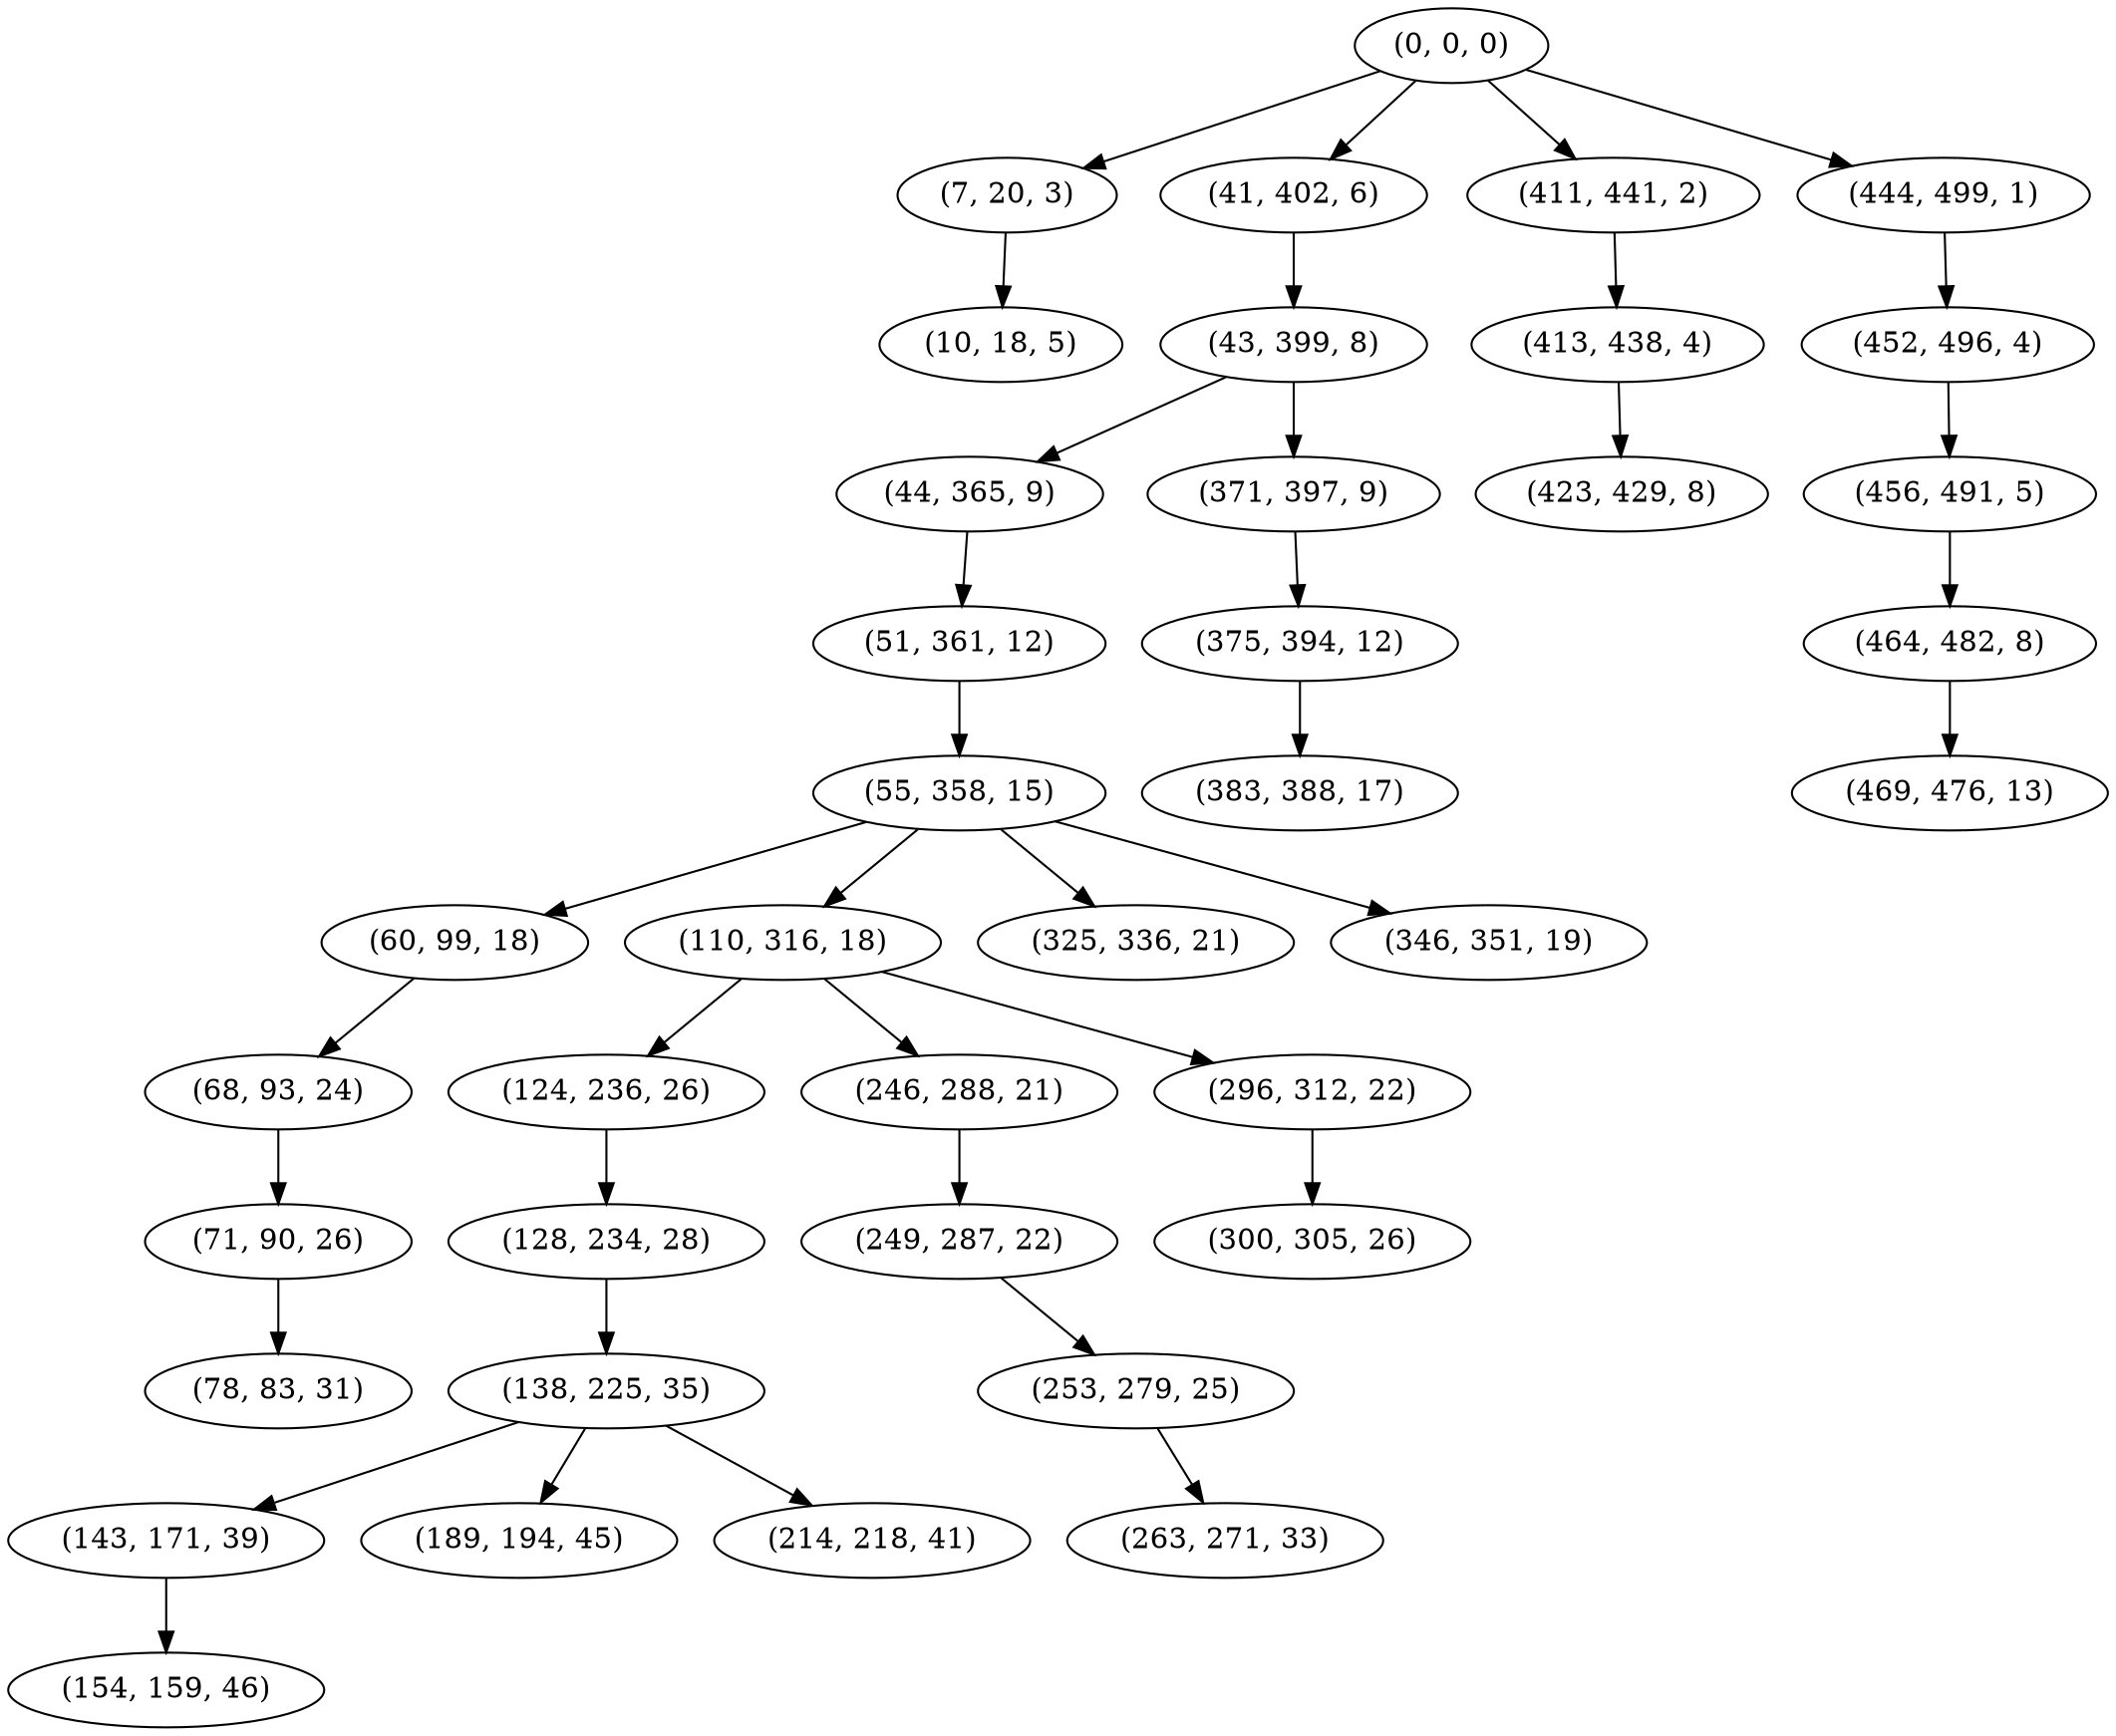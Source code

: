 digraph tree {
    "(0, 0, 0)";
    "(7, 20, 3)";
    "(10, 18, 5)";
    "(41, 402, 6)";
    "(43, 399, 8)";
    "(44, 365, 9)";
    "(51, 361, 12)";
    "(55, 358, 15)";
    "(60, 99, 18)";
    "(68, 93, 24)";
    "(71, 90, 26)";
    "(78, 83, 31)";
    "(110, 316, 18)";
    "(124, 236, 26)";
    "(128, 234, 28)";
    "(138, 225, 35)";
    "(143, 171, 39)";
    "(154, 159, 46)";
    "(189, 194, 45)";
    "(214, 218, 41)";
    "(246, 288, 21)";
    "(249, 287, 22)";
    "(253, 279, 25)";
    "(263, 271, 33)";
    "(296, 312, 22)";
    "(300, 305, 26)";
    "(325, 336, 21)";
    "(346, 351, 19)";
    "(371, 397, 9)";
    "(375, 394, 12)";
    "(383, 388, 17)";
    "(411, 441, 2)";
    "(413, 438, 4)";
    "(423, 429, 8)";
    "(444, 499, 1)";
    "(452, 496, 4)";
    "(456, 491, 5)";
    "(464, 482, 8)";
    "(469, 476, 13)";
    "(0, 0, 0)" -> "(7, 20, 3)";
    "(0, 0, 0)" -> "(41, 402, 6)";
    "(0, 0, 0)" -> "(411, 441, 2)";
    "(0, 0, 0)" -> "(444, 499, 1)";
    "(7, 20, 3)" -> "(10, 18, 5)";
    "(41, 402, 6)" -> "(43, 399, 8)";
    "(43, 399, 8)" -> "(44, 365, 9)";
    "(43, 399, 8)" -> "(371, 397, 9)";
    "(44, 365, 9)" -> "(51, 361, 12)";
    "(51, 361, 12)" -> "(55, 358, 15)";
    "(55, 358, 15)" -> "(60, 99, 18)";
    "(55, 358, 15)" -> "(110, 316, 18)";
    "(55, 358, 15)" -> "(325, 336, 21)";
    "(55, 358, 15)" -> "(346, 351, 19)";
    "(60, 99, 18)" -> "(68, 93, 24)";
    "(68, 93, 24)" -> "(71, 90, 26)";
    "(71, 90, 26)" -> "(78, 83, 31)";
    "(110, 316, 18)" -> "(124, 236, 26)";
    "(110, 316, 18)" -> "(246, 288, 21)";
    "(110, 316, 18)" -> "(296, 312, 22)";
    "(124, 236, 26)" -> "(128, 234, 28)";
    "(128, 234, 28)" -> "(138, 225, 35)";
    "(138, 225, 35)" -> "(143, 171, 39)";
    "(138, 225, 35)" -> "(189, 194, 45)";
    "(138, 225, 35)" -> "(214, 218, 41)";
    "(143, 171, 39)" -> "(154, 159, 46)";
    "(246, 288, 21)" -> "(249, 287, 22)";
    "(249, 287, 22)" -> "(253, 279, 25)";
    "(253, 279, 25)" -> "(263, 271, 33)";
    "(296, 312, 22)" -> "(300, 305, 26)";
    "(371, 397, 9)" -> "(375, 394, 12)";
    "(375, 394, 12)" -> "(383, 388, 17)";
    "(411, 441, 2)" -> "(413, 438, 4)";
    "(413, 438, 4)" -> "(423, 429, 8)";
    "(444, 499, 1)" -> "(452, 496, 4)";
    "(452, 496, 4)" -> "(456, 491, 5)";
    "(456, 491, 5)" -> "(464, 482, 8)";
    "(464, 482, 8)" -> "(469, 476, 13)";
}
